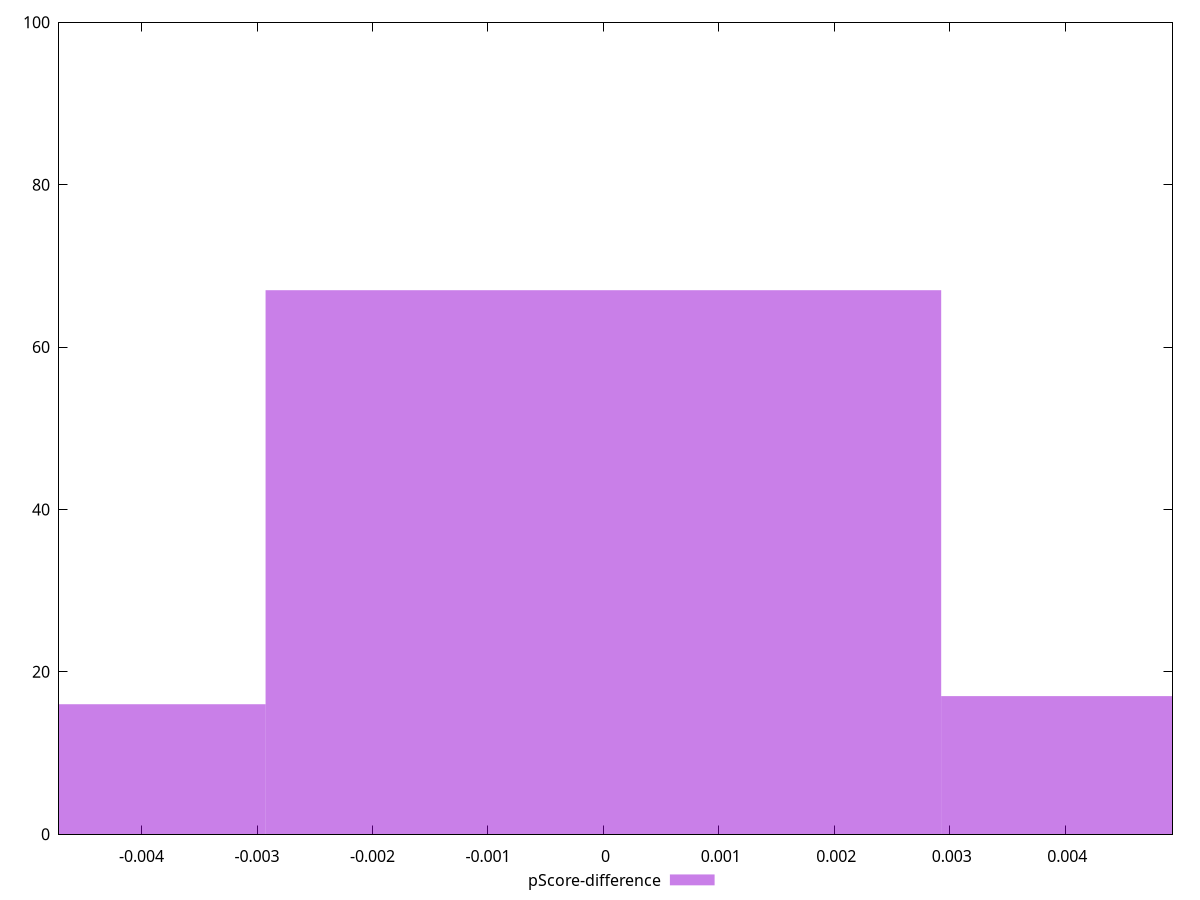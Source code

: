 reset

$pScoreDifference <<EOF
-0.005852358562163647 16
0 67
0.005852358562163647 17
EOF

set key outside below
set boxwidth 0.005852358562163647
set xrange [-0.004715481438171354:0.004929774480440852]
set yrange [0:100]
set trange [0:100]
set style fill transparent solid 0.5 noborder
set terminal svg size 640, 490 enhanced background rgb 'white'
set output "report/report_00029_2021-02-24T13-36-40.390Z/first-cpu-idle/samples/agenda/pScore-difference/histogram.svg"

plot $pScoreDifference title "pScore-difference" with boxes

reset
